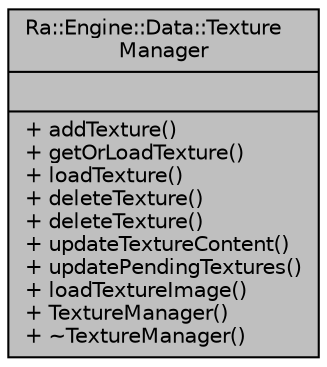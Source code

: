 digraph "Ra::Engine::Data::TextureManager"
{
 // INTERACTIVE_SVG=YES
 // LATEX_PDF_SIZE
  edge [fontname="Helvetica",fontsize="10",labelfontname="Helvetica",labelfontsize="10"];
  node [fontname="Helvetica",fontsize="10",shape=record];
  Node1 [label="{Ra::Engine::Data::Texture\lManager\n||+ addTexture()\l+ getOrLoadTexture()\l+ loadTexture()\l+ deleteTexture()\l+ deleteTexture()\l+ updateTextureContent()\l+ updatePendingTextures()\l+ loadTextureImage()\l+ TextureManager()\l+ ~TextureManager()\l}",height=0.2,width=0.4,color="black", fillcolor="grey75", style="filled", fontcolor="black",tooltip=" "];
}
